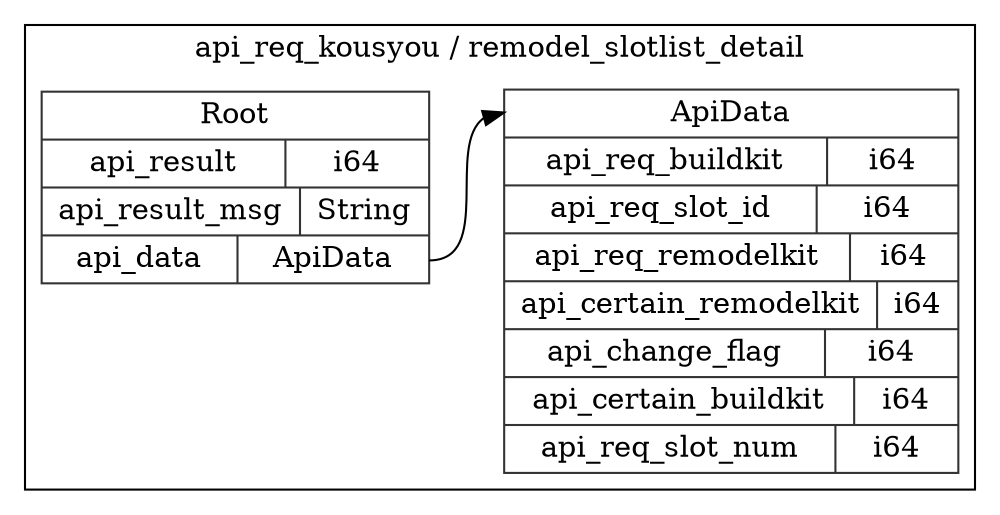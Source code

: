 digraph {
  rankdir=LR;
  subgraph cluster_0 {
    label="api_req_kousyou / remodel_slotlist_detail";
    node [style="filled", color=white, style="solid", color=gray20];
    api_req_kousyou__remodel_slotlist_detail__Root [label="<Root> Root  | { api_result | <api_result> i64 } | { api_result_msg | <api_result_msg> String } | { api_data | <api_data> ApiData }", shape=record];
    api_req_kousyou__remodel_slotlist_detail__ApiData;
    api_req_kousyou__remodel_slotlist_detail__Root:api_data:e -> api_req_kousyou__remodel_slotlist_detail__ApiData:ApiData:w;
    api_req_kousyou__remodel_slotlist_detail__ApiData [label="<ApiData> ApiData  | { api_req_buildkit | <api_req_buildkit> i64 } | { api_req_slot_id | <api_req_slot_id> i64 } | { api_req_remodelkit | <api_req_remodelkit> i64 } | { api_certain_remodelkit | <api_certain_remodelkit> i64 } | { api_change_flag | <api_change_flag> i64 } | { api_certain_buildkit | <api_certain_buildkit> i64 } | { api_req_slot_num | <api_req_slot_num> i64 }", shape=record];
  }
}
